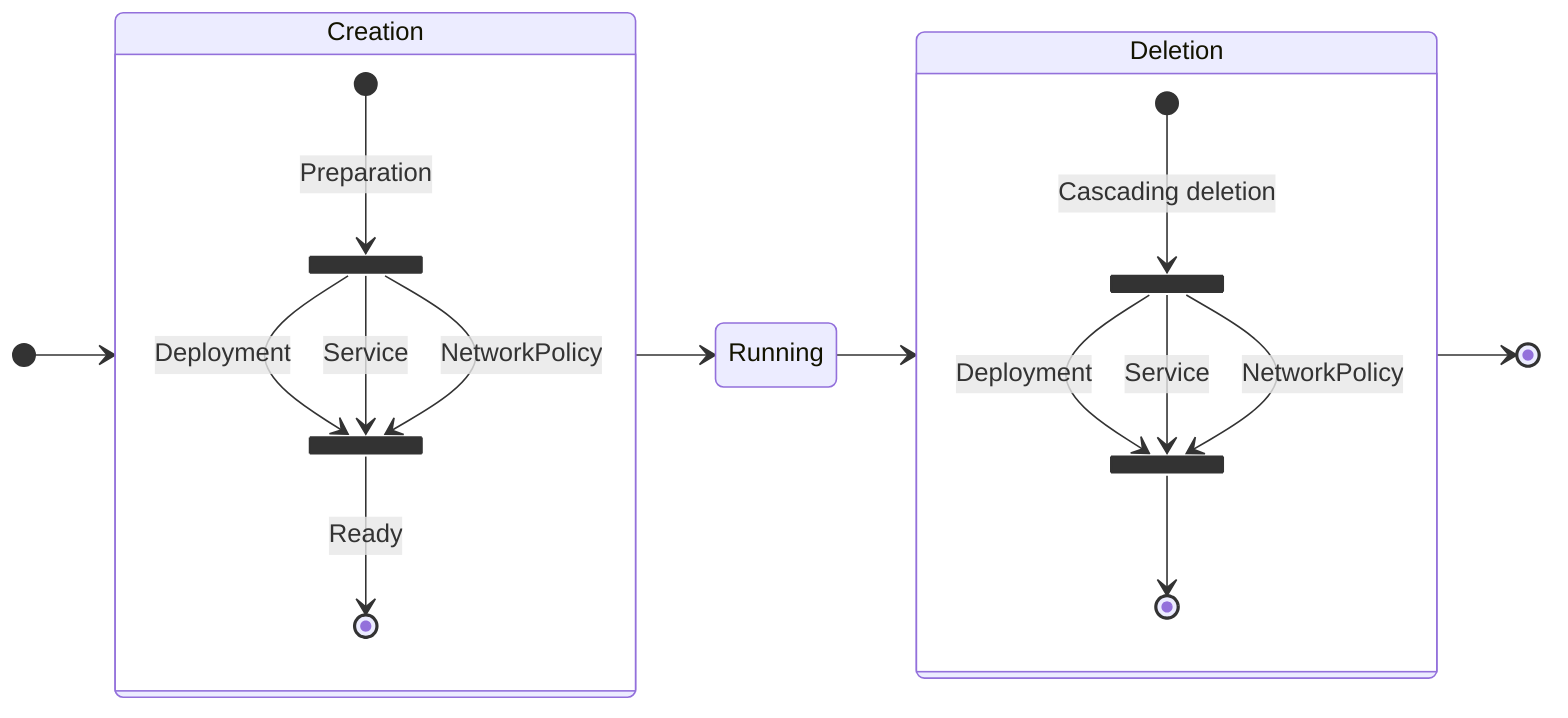 stateDiagram-v2
    direction LR
    [*] --> Creation
    state Creation {
        state f0 <<fork>>
        state j0 <<join>>
        [*] --> f0: Preparation
        f0 --> j0: Deployment
        f0 --> j0: Service
        f0 --> j0: NetworkPolicy
        j0 --> [*]: Ready
    }
    Creation --> Running
    Running --> Deletion
    state Deletion {
        state f1 <<fork>>
        state j1 <<join>>
        [*] --> f1: Cascading deletion
        f1 --> j1: Deployment
        f1 --> j1: Service
        f1 --> j1: NetworkPolicy
        j1 --> [*]
    }
    Deletion --> [*]